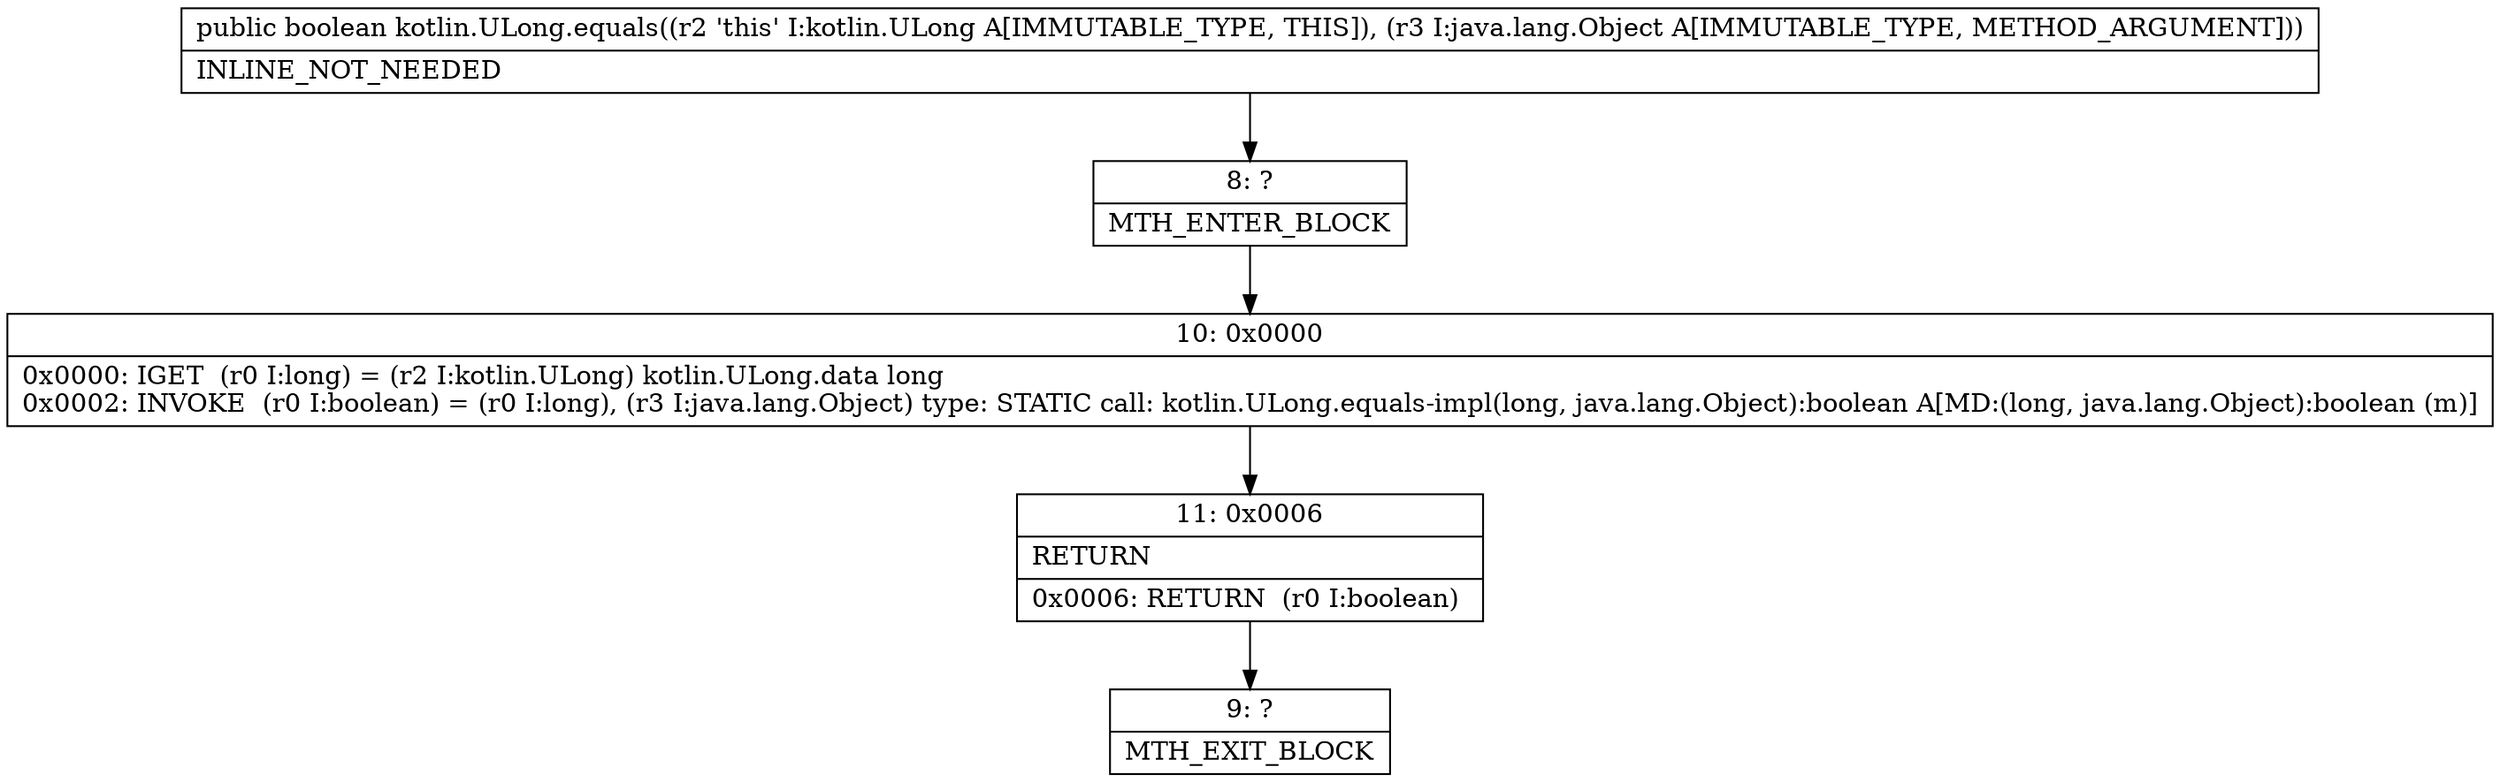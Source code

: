 digraph "CFG forkotlin.ULong.equals(Ljava\/lang\/Object;)Z" {
Node_8 [shape=record,label="{8\:\ ?|MTH_ENTER_BLOCK\l}"];
Node_10 [shape=record,label="{10\:\ 0x0000|0x0000: IGET  (r0 I:long) = (r2 I:kotlin.ULong) kotlin.ULong.data long \l0x0002: INVOKE  (r0 I:boolean) = (r0 I:long), (r3 I:java.lang.Object) type: STATIC call: kotlin.ULong.equals\-impl(long, java.lang.Object):boolean A[MD:(long, java.lang.Object):boolean (m)]\l}"];
Node_11 [shape=record,label="{11\:\ 0x0006|RETURN\l|0x0006: RETURN  (r0 I:boolean) \l}"];
Node_9 [shape=record,label="{9\:\ ?|MTH_EXIT_BLOCK\l}"];
MethodNode[shape=record,label="{public boolean kotlin.ULong.equals((r2 'this' I:kotlin.ULong A[IMMUTABLE_TYPE, THIS]), (r3 I:java.lang.Object A[IMMUTABLE_TYPE, METHOD_ARGUMENT]))  | INLINE_NOT_NEEDED\l}"];
MethodNode -> Node_8;Node_8 -> Node_10;
Node_10 -> Node_11;
Node_11 -> Node_9;
}

